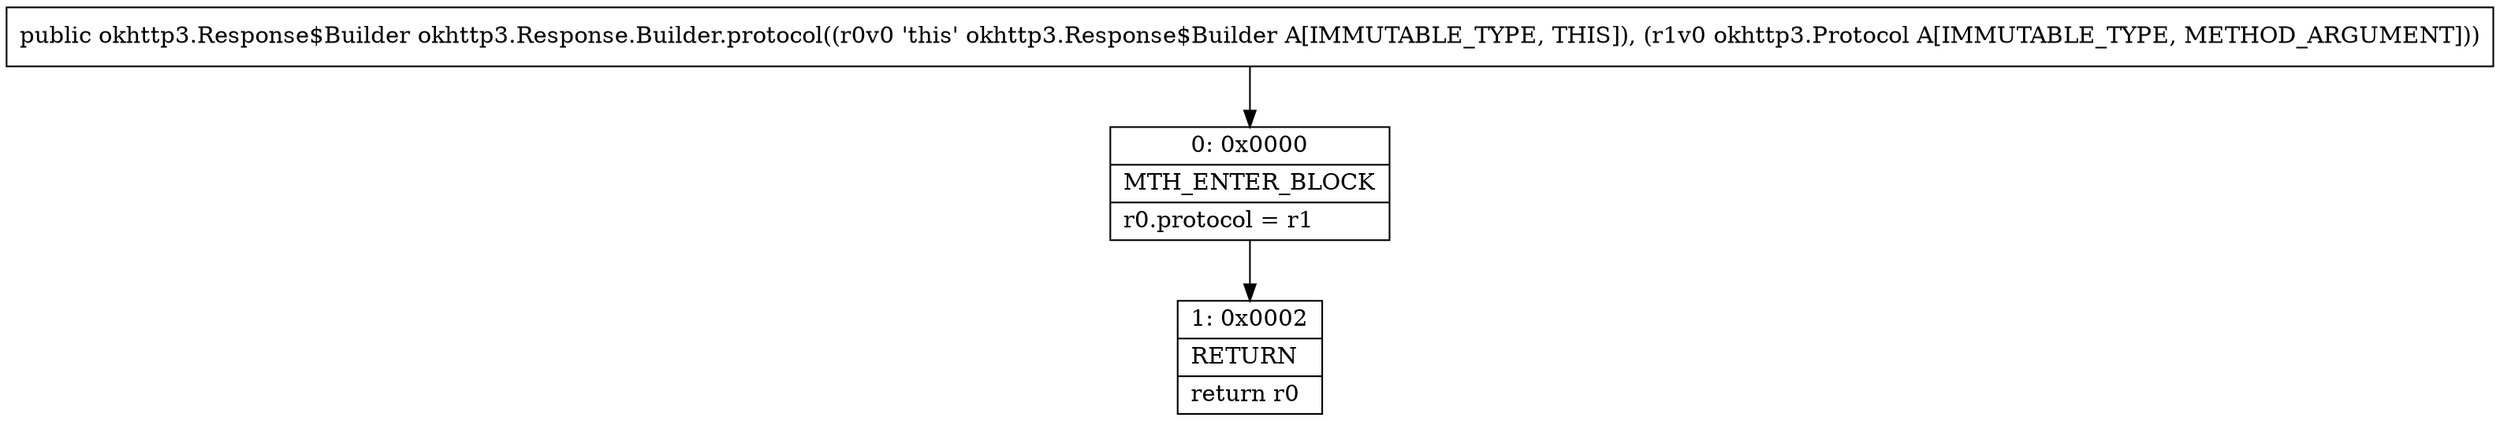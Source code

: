 digraph "CFG forokhttp3.Response.Builder.protocol(Lokhttp3\/Protocol;)Lokhttp3\/Response$Builder;" {
Node_0 [shape=record,label="{0\:\ 0x0000|MTH_ENTER_BLOCK\l|r0.protocol = r1\l}"];
Node_1 [shape=record,label="{1\:\ 0x0002|RETURN\l|return r0\l}"];
MethodNode[shape=record,label="{public okhttp3.Response$Builder okhttp3.Response.Builder.protocol((r0v0 'this' okhttp3.Response$Builder A[IMMUTABLE_TYPE, THIS]), (r1v0 okhttp3.Protocol A[IMMUTABLE_TYPE, METHOD_ARGUMENT])) }"];
MethodNode -> Node_0;
Node_0 -> Node_1;
}

